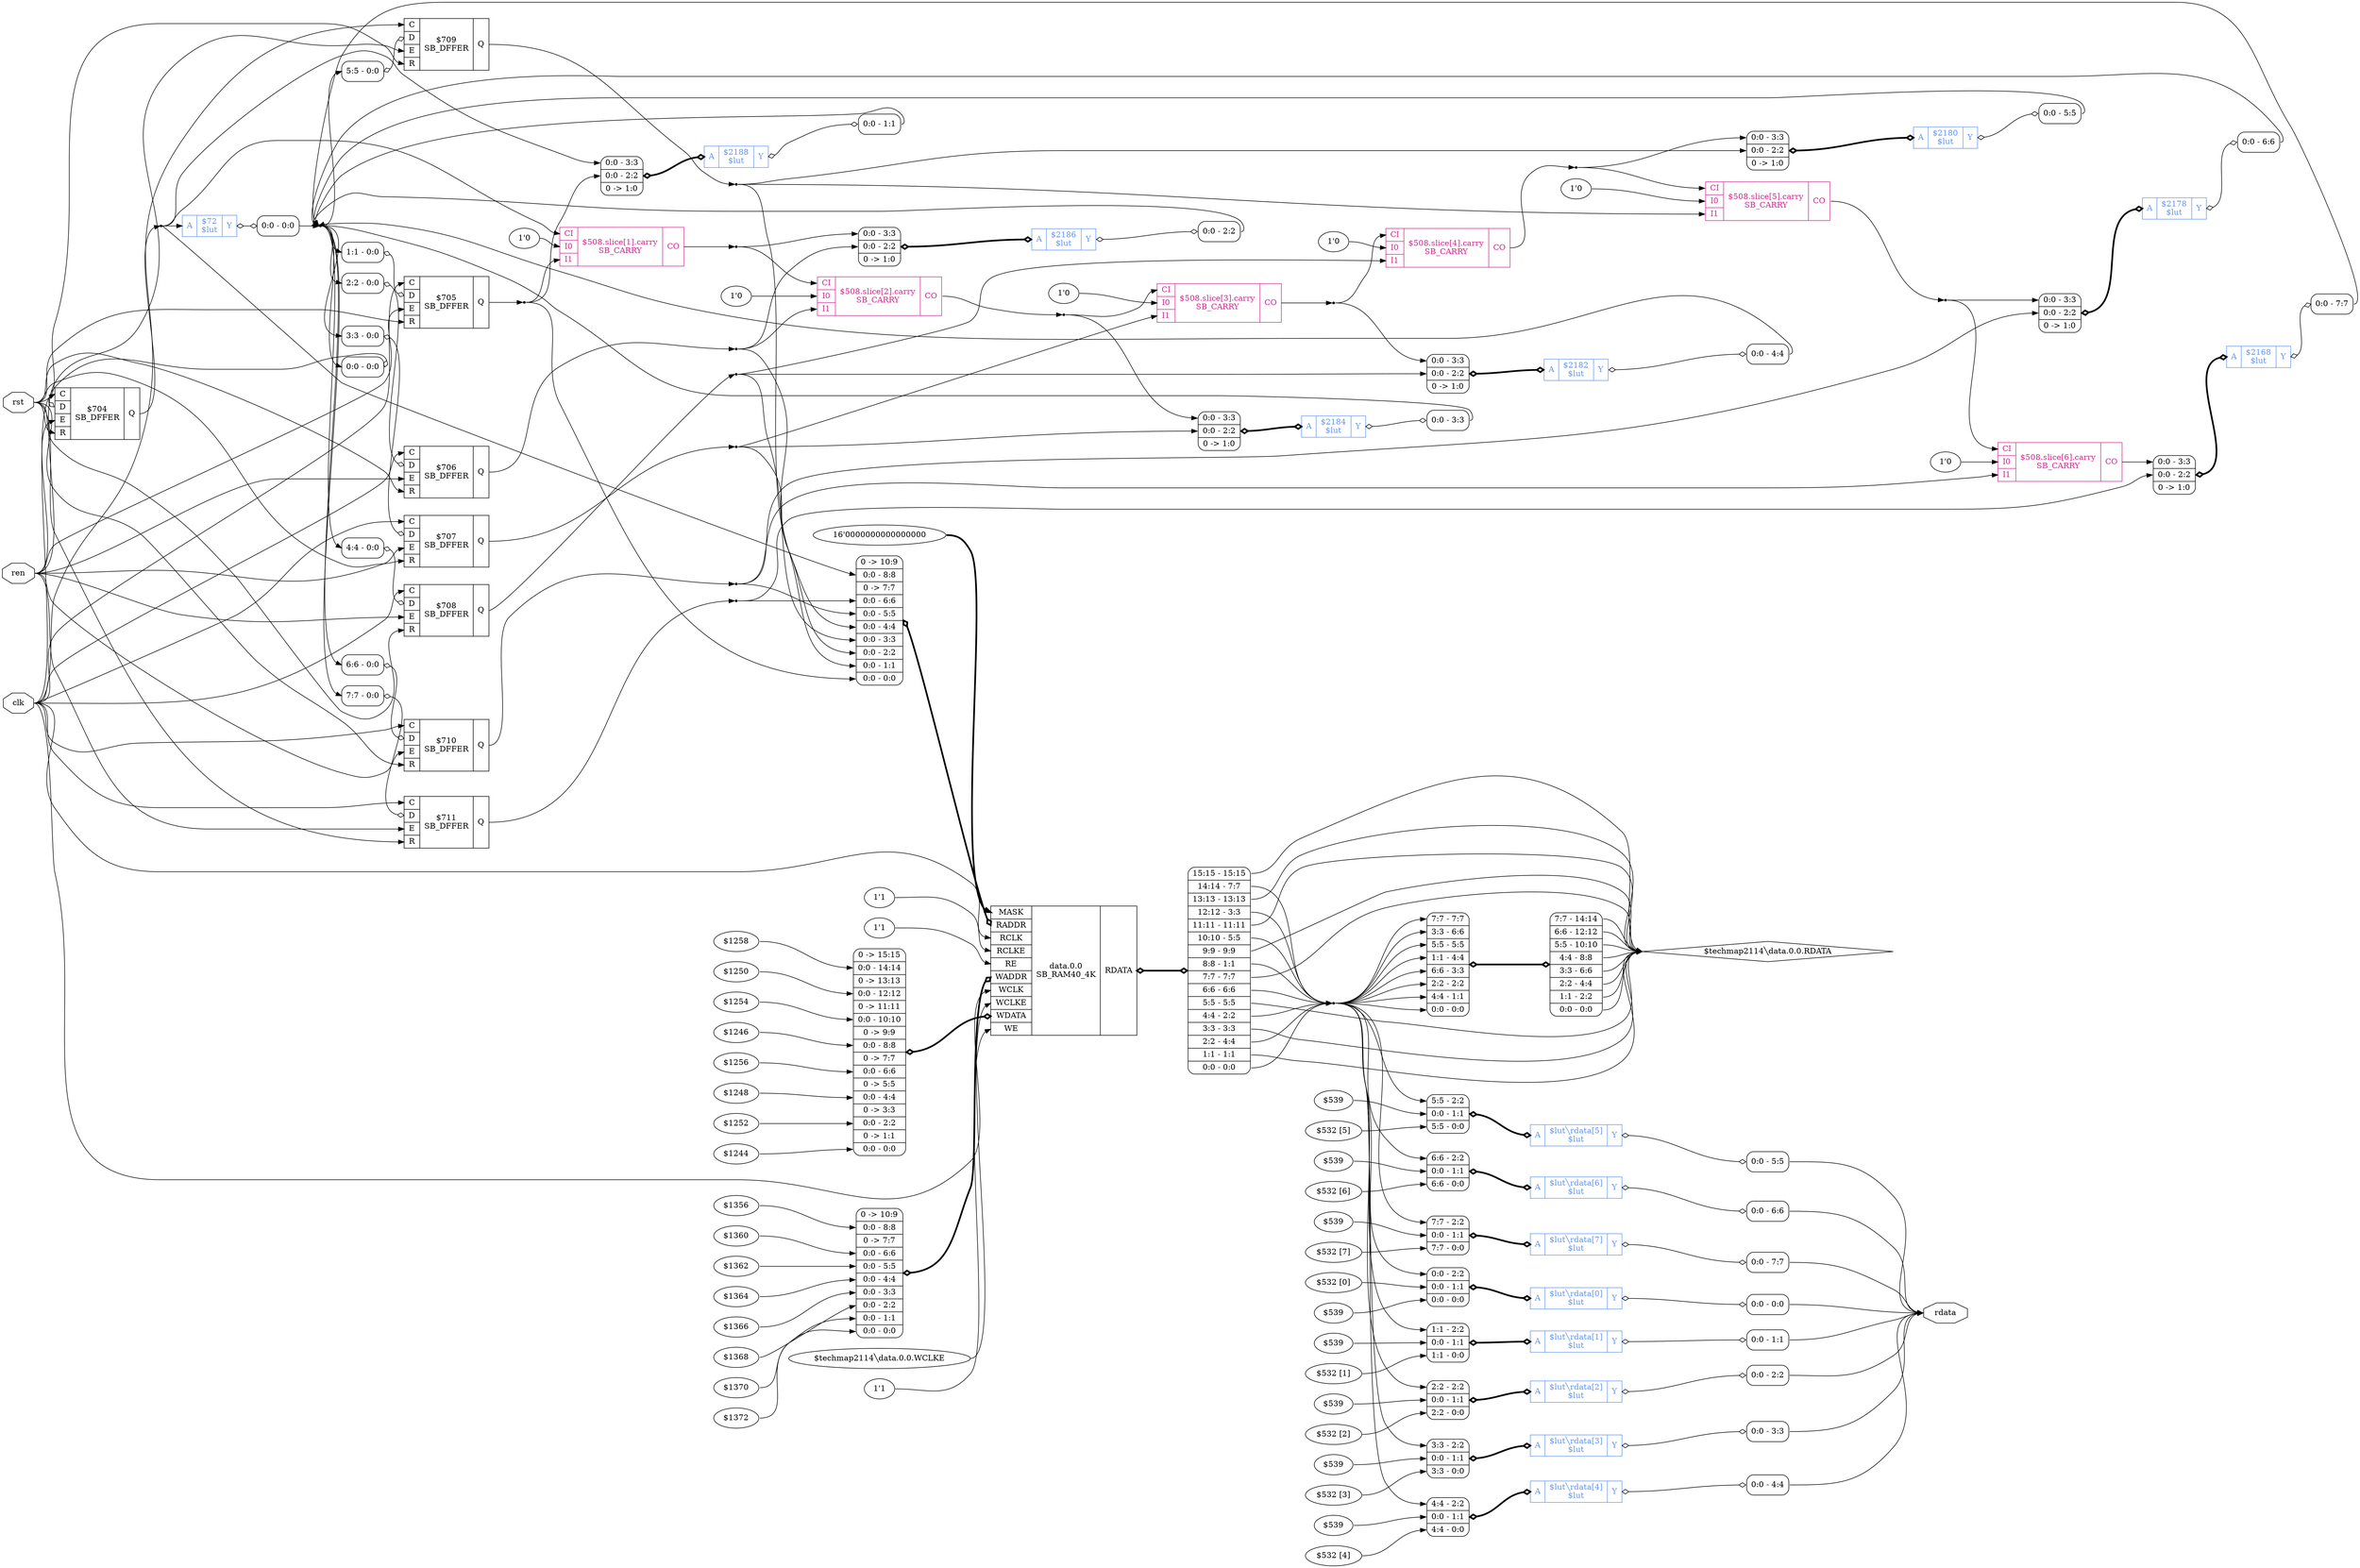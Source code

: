 digraph "fifo" {
rankdir="LR";
remincross=true;
n18 [ shape=octagon, label="clk", color="black", fontcolor="black"];
n19 [ shape=octagon, label="rdata", color="black", fontcolor="black"];
n20 [ shape=octagon, label="ren", color="black", fontcolor="black"];
n21 [ shape=octagon, label="rst", color="black", fontcolor="black"];
c24 [ shape=record, label="{{<p22> A}|$72\n$lut|{<p23> Y}}", color="cornflowerblue", fontcolor="cornflowerblue" ];
x0 [ shape=record, style=rounded, label="<s0> 0:0 - 0:0 ", color="black", fontcolor="black" ];
c24:p23:e -> x0:w [arrowhead=odiamond, arrowtail=odiamond, dir=both, color="black", fontcolor="black", label=""];
v2 [ label="$532 [0]" ];
v3 [ label="$539" ];
c25 [ shape=record, label="{{<p22> A}|$lut&#9586;rdata[0]\n$lut|{<p23> Y}}", color="cornflowerblue", fontcolor="cornflowerblue" ];
x1 [ shape=record, style=rounded, label="<s2> 0:0 - 2:2 |<s1> 0:0 - 1:1 |<s0> 0:0 - 0:0 ", color="black", fontcolor="black" ];
x1:e -> c25:p22:w [arrowhead=odiamond, arrowtail=odiamond, dir=both, color="black", fontcolor="black", style="setlinewidth(3)", label=""];
x4 [ shape=record, style=rounded, label="<s0> 0:0 - 0:0 ", color="black", fontcolor="black" ];
c25:p23:e -> x4:w [arrowhead=odiamond, arrowtail=odiamond, dir=both, color="black", fontcolor="black", label=""];
v6 [ label="$539" ];
v7 [ label="$532 [1]" ];
c26 [ shape=record, label="{{<p22> A}|$lut&#9586;rdata[1]\n$lut|{<p23> Y}}", color="cornflowerblue", fontcolor="cornflowerblue" ];
x5 [ shape=record, style=rounded, label="<s2> 1:1 - 2:2 |<s1> 0:0 - 1:1 |<s0> 1:1 - 0:0 ", color="black", fontcolor="black" ];
x5:e -> c26:p22:w [arrowhead=odiamond, arrowtail=odiamond, dir=both, color="black", fontcolor="black", style="setlinewidth(3)", label=""];
x8 [ shape=record, style=rounded, label="<s0> 0:0 - 1:1 ", color="black", fontcolor="black" ];
c26:p23:e -> x8:w [arrowhead=odiamond, arrowtail=odiamond, dir=both, color="black", fontcolor="black", label=""];
v10 [ label="$539" ];
v11 [ label="$532 [2]" ];
c27 [ shape=record, label="{{<p22> A}|$lut&#9586;rdata[2]\n$lut|{<p23> Y}}", color="cornflowerblue", fontcolor="cornflowerblue" ];
x9 [ shape=record, style=rounded, label="<s2> 2:2 - 2:2 |<s1> 0:0 - 1:1 |<s0> 2:2 - 0:0 ", color="black", fontcolor="black" ];
x9:e -> c27:p22:w [arrowhead=odiamond, arrowtail=odiamond, dir=both, color="black", fontcolor="black", style="setlinewidth(3)", label=""];
x12 [ shape=record, style=rounded, label="<s0> 0:0 - 2:2 ", color="black", fontcolor="black" ];
c27:p23:e -> x12:w [arrowhead=odiamond, arrowtail=odiamond, dir=both, color="black", fontcolor="black", label=""];
v14 [ label="$539" ];
v15 [ label="$532 [3]" ];
c28 [ shape=record, label="{{<p22> A}|$lut&#9586;rdata[3]\n$lut|{<p23> Y}}", color="cornflowerblue", fontcolor="cornflowerblue" ];
x13 [ shape=record, style=rounded, label="<s2> 3:3 - 2:2 |<s1> 0:0 - 1:1 |<s0> 3:3 - 0:0 ", color="black", fontcolor="black" ];
x13:e -> c28:p22:w [arrowhead=odiamond, arrowtail=odiamond, dir=both, color="black", fontcolor="black", style="setlinewidth(3)", label=""];
x16 [ shape=record, style=rounded, label="<s0> 0:0 - 3:3 ", color="black", fontcolor="black" ];
c28:p23:e -> x16:w [arrowhead=odiamond, arrowtail=odiamond, dir=both, color="black", fontcolor="black", label=""];
v18 [ label="$539" ];
v19 [ label="$532 [4]" ];
c29 [ shape=record, label="{{<p22> A}|$lut&#9586;rdata[4]\n$lut|{<p23> Y}}", color="cornflowerblue", fontcolor="cornflowerblue" ];
x17 [ shape=record, style=rounded, label="<s2> 4:4 - 2:2 |<s1> 0:0 - 1:1 |<s0> 4:4 - 0:0 ", color="black", fontcolor="black" ];
x17:e -> c29:p22:w [arrowhead=odiamond, arrowtail=odiamond, dir=both, color="black", fontcolor="black", style="setlinewidth(3)", label=""];
x20 [ shape=record, style=rounded, label="<s0> 0:0 - 4:4 ", color="black", fontcolor="black" ];
c29:p23:e -> x20:w [arrowhead=odiamond, arrowtail=odiamond, dir=both, color="black", fontcolor="black", label=""];
v22 [ label="$539" ];
v23 [ label="$532 [5]" ];
c30 [ shape=record, label="{{<p22> A}|$lut&#9586;rdata[5]\n$lut|{<p23> Y}}", color="cornflowerblue", fontcolor="cornflowerblue" ];
x21 [ shape=record, style=rounded, label="<s2> 5:5 - 2:2 |<s1> 0:0 - 1:1 |<s0> 5:5 - 0:0 ", color="black", fontcolor="black" ];
x21:e -> c30:p22:w [arrowhead=odiamond, arrowtail=odiamond, dir=both, color="black", fontcolor="black", style="setlinewidth(3)", label=""];
x24 [ shape=record, style=rounded, label="<s0> 0:0 - 5:5 ", color="black", fontcolor="black" ];
c30:p23:e -> x24:w [arrowhead=odiamond, arrowtail=odiamond, dir=both, color="black", fontcolor="black", label=""];
v26 [ label="$539" ];
v27 [ label="$532 [6]" ];
c31 [ shape=record, label="{{<p22> A}|$lut&#9586;rdata[6]\n$lut|{<p23> Y}}", color="cornflowerblue", fontcolor="cornflowerblue" ];
x25 [ shape=record, style=rounded, label="<s2> 6:6 - 2:2 |<s1> 0:0 - 1:1 |<s0> 6:6 - 0:0 ", color="black", fontcolor="black" ];
x25:e -> c31:p22:w [arrowhead=odiamond, arrowtail=odiamond, dir=both, color="black", fontcolor="black", style="setlinewidth(3)", label=""];
x28 [ shape=record, style=rounded, label="<s0> 0:0 - 6:6 ", color="black", fontcolor="black" ];
c31:p23:e -> x28:w [arrowhead=odiamond, arrowtail=odiamond, dir=both, color="black", fontcolor="black", label=""];
v30 [ label="$539" ];
v31 [ label="$532 [7]" ];
c32 [ shape=record, label="{{<p22> A}|$lut&#9586;rdata[7]\n$lut|{<p23> Y}}", color="cornflowerblue", fontcolor="cornflowerblue" ];
x29 [ shape=record, style=rounded, label="<s2> 7:7 - 2:2 |<s1> 0:0 - 1:1 |<s0> 7:7 - 0:0 ", color="black", fontcolor="black" ];
x29:e -> c32:p22:w [arrowhead=odiamond, arrowtail=odiamond, dir=both, color="black", fontcolor="black", style="setlinewidth(3)", label=""];
x32 [ shape=record, style=rounded, label="<s0> 0:0 - 7:7 ", color="black", fontcolor="black" ];
c32:p23:e -> x32:w [arrowhead=odiamond, arrowtail=odiamond, dir=both, color="black", fontcolor="black", label=""];
v33 [ label="1'0" ];
c37 [ shape=record, label="{{<p33> CI|<p34> I0|<p35> I1}|$508.slice[1].carry\nSB_CARRY|{<p36> CO}}", color="maroon3", fontcolor="maroon3" ];
v34 [ label="1'0" ];
c38 [ shape=record, label="{{<p33> CI|<p34> I0|<p35> I1}|$508.slice[2].carry\nSB_CARRY|{<p36> CO}}", color="maroon3", fontcolor="maroon3" ];
v35 [ label="1'0" ];
c39 [ shape=record, label="{{<p33> CI|<p34> I0|<p35> I1}|$508.slice[3].carry\nSB_CARRY|{<p36> CO}}", color="maroon3", fontcolor="maroon3" ];
v36 [ label="1'0" ];
c40 [ shape=record, label="{{<p33> CI|<p34> I0|<p35> I1}|$508.slice[4].carry\nSB_CARRY|{<p36> CO}}", color="maroon3", fontcolor="maroon3" ];
v37 [ label="1'0" ];
c41 [ shape=record, label="{{<p33> CI|<p34> I0|<p35> I1}|$508.slice[5].carry\nSB_CARRY|{<p36> CO}}", color="maroon3", fontcolor="maroon3" ];
v38 [ label="1'0" ];
c42 [ shape=record, label="{{<p33> CI|<p34> I0|<p35> I1}|$508.slice[6].carry\nSB_CARRY|{<p36> CO}}", color="maroon3", fontcolor="maroon3" ];
c48 [ shape=record, label="{{<p43> C|<p44> D|<p45> E|<p46> R}|$704\nSB_DFFER|{<p47> Q}}",  ];
x39 [ shape=record, style=rounded, label="<s0> 0:0 - 0:0 ", color="black", fontcolor="black" ];
x39:e -> c48:p44:w [arrowhead=odiamond, arrowtail=odiamond, dir=both, color="black", fontcolor="black", label=""];
c49 [ shape=record, label="{{<p43> C|<p44> D|<p45> E|<p46> R}|$705\nSB_DFFER|{<p47> Q}}",  ];
x40 [ shape=record, style=rounded, label="<s0> 1:1 - 0:0 ", color="black", fontcolor="black" ];
x40:e -> c49:p44:w [arrowhead=odiamond, arrowtail=odiamond, dir=both, color="black", fontcolor="black", label=""];
c50 [ shape=record, label="{{<p43> C|<p44> D|<p45> E|<p46> R}|$706\nSB_DFFER|{<p47> Q}}",  ];
x41 [ shape=record, style=rounded, label="<s0> 2:2 - 0:0 ", color="black", fontcolor="black" ];
x41:e -> c50:p44:w [arrowhead=odiamond, arrowtail=odiamond, dir=both, color="black", fontcolor="black", label=""];
c51 [ shape=record, label="{{<p43> C|<p44> D|<p45> E|<p46> R}|$707\nSB_DFFER|{<p47> Q}}",  ];
x42 [ shape=record, style=rounded, label="<s0> 3:3 - 0:0 ", color="black", fontcolor="black" ];
x42:e -> c51:p44:w [arrowhead=odiamond, arrowtail=odiamond, dir=both, color="black", fontcolor="black", label=""];
c52 [ shape=record, label="{{<p43> C|<p44> D|<p45> E|<p46> R}|$708\nSB_DFFER|{<p47> Q}}",  ];
x43 [ shape=record, style=rounded, label="<s0> 4:4 - 0:0 ", color="black", fontcolor="black" ];
x43:e -> c52:p44:w [arrowhead=odiamond, arrowtail=odiamond, dir=both, color="black", fontcolor="black", label=""];
c53 [ shape=record, label="{{<p43> C|<p44> D|<p45> E|<p46> R}|$709\nSB_DFFER|{<p47> Q}}",  ];
x44 [ shape=record, style=rounded, label="<s0> 5:5 - 0:0 ", color="black", fontcolor="black" ];
x44:e -> c53:p44:w [arrowhead=odiamond, arrowtail=odiamond, dir=both, color="black", fontcolor="black", label=""];
c54 [ shape=record, label="{{<p43> C|<p44> D|<p45> E|<p46> R}|$710\nSB_DFFER|{<p47> Q}}",  ];
x45 [ shape=record, style=rounded, label="<s0> 6:6 - 0:0 ", color="black", fontcolor="black" ];
x45:e -> c54:p44:w [arrowhead=odiamond, arrowtail=odiamond, dir=both, color="black", fontcolor="black", label=""];
c55 [ shape=record, label="{{<p43> C|<p44> D|<p45> E|<p46> R}|$711\nSB_DFFER|{<p47> Q}}",  ];
x46 [ shape=record, style=rounded, label="<s0> 7:7 - 0:0 ", color="black", fontcolor="black" ];
x46:e -> c55:p44:w [arrowhead=odiamond, arrowtail=odiamond, dir=both, color="black", fontcolor="black", label=""];
c56 [ shape=record, label="{{<p22> A}|$2168\n$lut|{<p23> Y}}", color="cornflowerblue", fontcolor="cornflowerblue" ];
x47 [ shape=record, style=rounded, label="<s2> 0:0 - 3:3 |<s1> 0:0 - 2:2 |0 -&gt; 1:0 ", color="black", fontcolor="black" ];
x47:e -> c56:p22:w [arrowhead=odiamond, arrowtail=odiamond, dir=both, color="black", fontcolor="black", style="setlinewidth(3)", label=""];
x48 [ shape=record, style=rounded, label="<s0> 0:0 - 7:7 ", color="black", fontcolor="black" ];
c56:p23:e -> x48:w [arrowhead=odiamond, arrowtail=odiamond, dir=both, color="black", fontcolor="black", label=""];
c57 [ shape=record, label="{{<p22> A}|$2178\n$lut|{<p23> Y}}", color="cornflowerblue", fontcolor="cornflowerblue" ];
x49 [ shape=record, style=rounded, label="<s2> 0:0 - 3:3 |<s1> 0:0 - 2:2 |0 -&gt; 1:0 ", color="black", fontcolor="black" ];
x49:e -> c57:p22:w [arrowhead=odiamond, arrowtail=odiamond, dir=both, color="black", fontcolor="black", style="setlinewidth(3)", label=""];
x50 [ shape=record, style=rounded, label="<s0> 0:0 - 6:6 ", color="black", fontcolor="black" ];
c57:p23:e -> x50:w [arrowhead=odiamond, arrowtail=odiamond, dir=both, color="black", fontcolor="black", label=""];
c58 [ shape=record, label="{{<p22> A}|$2180\n$lut|{<p23> Y}}", color="cornflowerblue", fontcolor="cornflowerblue" ];
x51 [ shape=record, style=rounded, label="<s2> 0:0 - 3:3 |<s1> 0:0 - 2:2 |0 -&gt; 1:0 ", color="black", fontcolor="black" ];
x51:e -> c58:p22:w [arrowhead=odiamond, arrowtail=odiamond, dir=both, color="black", fontcolor="black", style="setlinewidth(3)", label=""];
x52 [ shape=record, style=rounded, label="<s0> 0:0 - 5:5 ", color="black", fontcolor="black" ];
c58:p23:e -> x52:w [arrowhead=odiamond, arrowtail=odiamond, dir=both, color="black", fontcolor="black", label=""];
c59 [ shape=record, label="{{<p22> A}|$2182\n$lut|{<p23> Y}}", color="cornflowerblue", fontcolor="cornflowerblue" ];
x53 [ shape=record, style=rounded, label="<s2> 0:0 - 3:3 |<s1> 0:0 - 2:2 |0 -&gt; 1:0 ", color="black", fontcolor="black" ];
x53:e -> c59:p22:w [arrowhead=odiamond, arrowtail=odiamond, dir=both, color="black", fontcolor="black", style="setlinewidth(3)", label=""];
x54 [ shape=record, style=rounded, label="<s0> 0:0 - 4:4 ", color="black", fontcolor="black" ];
c59:p23:e -> x54:w [arrowhead=odiamond, arrowtail=odiamond, dir=both, color="black", fontcolor="black", label=""];
c60 [ shape=record, label="{{<p22> A}|$2184\n$lut|{<p23> Y}}", color="cornflowerblue", fontcolor="cornflowerblue" ];
x55 [ shape=record, style=rounded, label="<s2> 0:0 - 3:3 |<s1> 0:0 - 2:2 |0 -&gt; 1:0 ", color="black", fontcolor="black" ];
x55:e -> c60:p22:w [arrowhead=odiamond, arrowtail=odiamond, dir=both, color="black", fontcolor="black", style="setlinewidth(3)", label=""];
x56 [ shape=record, style=rounded, label="<s0> 0:0 - 3:3 ", color="black", fontcolor="black" ];
c60:p23:e -> x56:w [arrowhead=odiamond, arrowtail=odiamond, dir=both, color="black", fontcolor="black", label=""];
c61 [ shape=record, label="{{<p22> A}|$2186\n$lut|{<p23> Y}}", color="cornflowerblue", fontcolor="cornflowerblue" ];
x57 [ shape=record, style=rounded, label="<s2> 0:0 - 3:3 |<s1> 0:0 - 2:2 |0 -&gt; 1:0 ", color="black", fontcolor="black" ];
x57:e -> c61:p22:w [arrowhead=odiamond, arrowtail=odiamond, dir=both, color="black", fontcolor="black", style="setlinewidth(3)", label=""];
x58 [ shape=record, style=rounded, label="<s0> 0:0 - 2:2 ", color="black", fontcolor="black" ];
c61:p23:e -> x58:w [arrowhead=odiamond, arrowtail=odiamond, dir=both, color="black", fontcolor="black", label=""];
c62 [ shape=record, label="{{<p22> A}|$2188\n$lut|{<p23> Y}}", color="cornflowerblue", fontcolor="cornflowerblue" ];
x59 [ shape=record, style=rounded, label="<s2> 0:0 - 3:3 |<s1> 0:0 - 2:2 |0 -&gt; 1:0 ", color="black", fontcolor="black" ];
x59:e -> c62:p22:w [arrowhead=odiamond, arrowtail=odiamond, dir=both, color="black", fontcolor="black", style="setlinewidth(3)", label=""];
x60 [ shape=record, style=rounded, label="<s0> 0:0 - 1:1 ", color="black", fontcolor="black" ];
c62:p23:e -> x60:w [arrowhead=odiamond, arrowtail=odiamond, dir=both, color="black", fontcolor="black", label=""];
v61 [ label="16'0000000000000000" ];
v63 [ label="1'1" ];
v65 [ label="1'1" ];
v67 [ label="$1356" ];
v68 [ label="$1360" ];
v69 [ label="$1362" ];
v70 [ label="$1364" ];
v71 [ label="$1366" ];
v72 [ label="$1368" ];
v73 [ label="$1370" ];
v74 [ label="$1372" ];
v75 [ label="$techmap2114&#9586;data.0.0.WCLKE" ];
v77 [ label="$1258" ];
v78 [ label="$1250" ];
v79 [ label="$1254" ];
v80 [ label="$1246" ];
v81 [ label="$1256" ];
v82 [ label="$1248" ];
v83 [ label="$1252" ];
v84 [ label="$1244" ];
v85 [ label="1'1" ];
c74 [ shape=record, label="{{<p63> MASK|<p64> RADDR|<p65> RCLK|<p66> RCLKE|<p67> RE|<p68> WADDR|<p69> WCLK|<p70> WCLKE|<p71> WDATA|<p72> WE}|data.0.0\nSB_RAM40_4K|{<p73> RDATA}}",  ];
x62 [ shape=record, style=rounded, label="0 -&gt; 10:9 |<s8> 0:0 - 8:8 |0 -&gt; 7:7 |<s6> 0:0 - 6:6 |<s5> 0:0 - 5:5 |<s4> 0:0 - 4:4 |<s3> 0:0 - 3:3 |<s2> 0:0 - 2:2 |<s1> 0:0 - 1:1 |<s0> 0:0 - 0:0 ", color="black", fontcolor="black" ];
x62:e -> c74:p64:w [arrowhead=odiamond, arrowtail=odiamond, dir=both, color="black", fontcolor="black", style="setlinewidth(3)", label=""];
x64 [ shape=record, style=rounded, label="<s15> 15:15 - 15:15 |<s14> 14:14 - 7:7 |<s13> 13:13 - 13:13 |<s12> 12:12 - 3:3 |<s11> 11:11 - 11:11 |<s10> 10:10 - 5:5 |<s9> 9:9 - 9:9 |<s8> 8:8 - 1:1 |<s7> 7:7 - 7:7 |<s6> 6:6 - 6:6 |<s5> 5:5 - 5:5 |<s4> 4:4 - 2:2 |<s3> 3:3 - 3:3 |<s2> 2:2 - 4:4 |<s1> 1:1 - 1:1 |<s0> 0:0 - 0:0 ", color="black", fontcolor="black" ];
c74:p73:e -> x64:w [arrowhead=odiamond, arrowtail=odiamond, dir=both, color="black", fontcolor="black", style="setlinewidth(3)", label=""];
x66 [ shape=record, style=rounded, label="0 -&gt; 10:9 |<s8> 0:0 - 8:8 |0 -&gt; 7:7 |<s6> 0:0 - 6:6 |<s5> 0:0 - 5:5 |<s4> 0:0 - 4:4 |<s3> 0:0 - 3:3 |<s2> 0:0 - 2:2 |<s1> 0:0 - 1:1 |<s0> 0:0 - 0:0 ", color="black", fontcolor="black" ];
x66:e -> c74:p68:w [arrowhead=odiamond, arrowtail=odiamond, dir=both, color="black", fontcolor="black", style="setlinewidth(3)", label=""];
x76 [ shape=record, style=rounded, label="0 -&gt; 15:15 |<s14> 0:0 - 14:14 |0 -&gt; 13:13 |<s12> 0:0 - 12:12 |0 -&gt; 11:11 |<s10> 0:0 - 10:10 |0 -&gt; 9:9 |<s8> 0:0 - 8:8 |0 -&gt; 7:7 |<s6> 0:0 - 6:6 |0 -&gt; 5:5 |<s4> 0:0 - 4:4 |0 -&gt; 3:3 |<s2> 0:0 - 2:2 |0 -&gt; 1:1 |<s0> 0:0 - 0:0 ", color="black", fontcolor="black" ];
x76:e -> c74:p71:w [arrowhead=odiamond, arrowtail=odiamond, dir=both, color="black", fontcolor="black", style="setlinewidth(3)", label=""];
x86 [ shape=record, style=rounded, label="<s7> 7:7 - 7:7 |<s6> 3:3 - 6:6 |<s5> 5:5 - 5:5 |<s4> 1:1 - 4:4 |<s3> 6:6 - 3:3 |<s2> 2:2 - 2:2 |<s1> 4:4 - 1:1 |<s0> 0:0 - 0:0 ", color="black", fontcolor="black" ];
x87 [ shape=record, style=rounded, label="<s7> 7:7 - 14:14 |<s6> 6:6 - 12:12 |<s5> 5:5 - 10:10 |<s4> 4:4 - 8:8 |<s3> 3:3 - 6:6 |<s2> 2:2 - 4:4 |<s1> 1:1 - 2:2 |<s0> 0:0 - 0:0 ", color="black", fontcolor="black" ];
x86:e -> x87:w [arrowhead=odiamond, arrowtail=odiamond, dir=both, color="black", fontcolor="black", style="setlinewidth(3)", label=""];
n1 [ shape=point ];
c49:p47:e -> n1:w [color="black", fontcolor="black", label=""];
n1:e -> c37:p35:w [color="black", fontcolor="black", label=""];
n1:e -> x59:s1:w [color="black", fontcolor="black", label=""];
n1:e -> x62:s0:w [color="black", fontcolor="black", label=""];
n10 [ shape=diamond, label="$techmap2114&#9586;data.0.0.RDATA" ];
x64:s1:e -> n10:w [color="black", fontcolor="black", label=""];
x64:s11:e -> n10:w [color="black", fontcolor="black", label=""];
x64:s13:e -> n10:w [color="black", fontcolor="black", label=""];
x64:s15:e -> n10:w [color="black", fontcolor="black", label=""];
x64:s3:e -> n10:w [color="black", fontcolor="black", label=""];
x64:s5:e -> n10:w [color="black", fontcolor="black", label=""];
x64:s7:e -> n10:w [color="black", fontcolor="black", label=""];
x64:s9:e -> n10:w [color="black", fontcolor="black", label=""];
x87:s0:e -> n10:w [color="black", fontcolor="black", label=""];
x87:s1:e -> n10:w [color="black", fontcolor="black", label=""];
x87:s2:e -> n10:w [color="black", fontcolor="black", label=""];
x87:s3:e -> n10:w [color="black", fontcolor="black", label=""];
x87:s4:e -> n10:w [color="black", fontcolor="black", label=""];
x87:s5:e -> n10:w [color="black", fontcolor="black", label=""];
x87:s6:e -> n10:w [color="black", fontcolor="black", label=""];
x87:s7:e -> n10:w [color="black", fontcolor="black", label=""];
n11 [ shape=point ];
c48:p47:e -> n11:w [color="black", fontcolor="black", label=""];
n11:e -> c24:p22:w [color="black", fontcolor="black", label=""];
n11:e -> c37:p33:w [color="black", fontcolor="black", label=""];
n11:e -> x59:s2:w [color="black", fontcolor="black", label=""];
n11:e -> x62:s8:w [color="black", fontcolor="black", label=""];
n12 [ shape=point ];
c37:p36:e -> n12:w [color="black", fontcolor="black", label=""];
n12:e -> c38:p33:w [color="black", fontcolor="black", label=""];
n12:e -> x57:s2:w [color="black", fontcolor="black", label=""];
n13 [ shape=point ];
c38:p36:e -> n13:w [color="black", fontcolor="black", label=""];
n13:e -> c39:p33:w [color="black", fontcolor="black", label=""];
n13:e -> x55:s2:w [color="black", fontcolor="black", label=""];
n14 [ shape=point ];
c39:p36:e -> n14:w [color="black", fontcolor="black", label=""];
n14:e -> c40:p33:w [color="black", fontcolor="black", label=""];
n14:e -> x53:s2:w [color="black", fontcolor="black", label=""];
n15 [ shape=point ];
c40:p36:e -> n15:w [color="black", fontcolor="black", label=""];
n15:e -> c41:p33:w [color="black", fontcolor="black", label=""];
n15:e -> x51:s2:w [color="black", fontcolor="black", label=""];
n16 [ shape=point ];
c41:p36:e -> n16:w [color="black", fontcolor="black", label=""];
n16:e -> c42:p33:w [color="black", fontcolor="black", label=""];
n16:e -> x49:s2:w [color="black", fontcolor="black", label=""];
c42:p36:e -> x47:s2:w [color="black", fontcolor="black", label=""];
n18:e -> c48:p43:w [color="black", fontcolor="black", label=""];
n18:e -> c49:p43:w [color="black", fontcolor="black", label=""];
n18:e -> c50:p43:w [color="black", fontcolor="black", label=""];
n18:e -> c51:p43:w [color="black", fontcolor="black", label=""];
n18:e -> c52:p43:w [color="black", fontcolor="black", label=""];
n18:e -> c53:p43:w [color="black", fontcolor="black", label=""];
n18:e -> c54:p43:w [color="black", fontcolor="black", label=""];
n18:e -> c55:p43:w [color="black", fontcolor="black", label=""];
n18:e -> c74:p65:w [color="black", fontcolor="black", label=""];
n18:e -> c74:p69:w [color="black", fontcolor="black", label=""];
x12:s0:e -> n19:w [color="black", fontcolor="black", label=""];
x16:s0:e -> n19:w [color="black", fontcolor="black", label=""];
x20:s0:e -> n19:w [color="black", fontcolor="black", label=""];
x24:s0:e -> n19:w [color="black", fontcolor="black", label=""];
x28:s0:e -> n19:w [color="black", fontcolor="black", label=""];
x32:s0:e -> n19:w [color="black", fontcolor="black", label=""];
x4:s0:e -> n19:w [color="black", fontcolor="black", label=""];
x8:s0:e -> n19:w [color="black", fontcolor="black", label=""];
n2 [ shape=point ];
c50:p47:e -> n2:w [color="black", fontcolor="black", label=""];
n2:e -> c38:p35:w [color="black", fontcolor="black", label=""];
n2:e -> x57:s1:w [color="black", fontcolor="black", label=""];
n2:e -> x62:s1:w [color="black", fontcolor="black", label=""];
n20:e -> c48:p45:w [color="black", fontcolor="black", label=""];
n20:e -> c49:p45:w [color="black", fontcolor="black", label=""];
n20:e -> c50:p45:w [color="black", fontcolor="black", label=""];
n20:e -> c51:p45:w [color="black", fontcolor="black", label=""];
n20:e -> c52:p45:w [color="black", fontcolor="black", label=""];
n20:e -> c53:p45:w [color="black", fontcolor="black", label=""];
n20:e -> c54:p45:w [color="black", fontcolor="black", label=""];
n20:e -> c55:p45:w [color="black", fontcolor="black", label=""];
n21:e -> c48:p46:w [color="black", fontcolor="black", label=""];
n21:e -> c49:p46:w [color="black", fontcolor="black", label=""];
n21:e -> c50:p46:w [color="black", fontcolor="black", label=""];
n21:e -> c51:p46:w [color="black", fontcolor="black", label=""];
n21:e -> c52:p46:w [color="black", fontcolor="black", label=""];
n21:e -> c53:p46:w [color="black", fontcolor="black", label=""];
n21:e -> c54:p46:w [color="black", fontcolor="black", label=""];
n21:e -> c55:p46:w [color="black", fontcolor="black", label=""];
n3 [ shape=point ];
c51:p47:e -> n3:w [color="black", fontcolor="black", label=""];
n3:e -> c39:p35:w [color="black", fontcolor="black", label=""];
n3:e -> x55:s1:w [color="black", fontcolor="black", label=""];
n3:e -> x62:s2:w [color="black", fontcolor="black", label=""];
n4 [ shape=point ];
c52:p47:e -> n4:w [color="black", fontcolor="black", label=""];
n4:e -> c40:p35:w [color="black", fontcolor="black", label=""];
n4:e -> x53:s1:w [color="black", fontcolor="black", label=""];
n4:e -> x62:s3:w [color="black", fontcolor="black", label=""];
n5 [ shape=point ];
c53:p47:e -> n5:w [color="black", fontcolor="black", label=""];
n5:e -> c41:p35:w [color="black", fontcolor="black", label=""];
n5:e -> x51:s1:w [color="black", fontcolor="black", label=""];
n5:e -> x62:s4:w [color="black", fontcolor="black", label=""];
n6 [ shape=point ];
c54:p47:e -> n6:w [color="black", fontcolor="black", label=""];
n6:e -> c42:p35:w [color="black", fontcolor="black", label=""];
n6:e -> x49:s1:w [color="black", fontcolor="black", label=""];
n6:e -> x62:s5:w [color="black", fontcolor="black", label=""];
n7 [ shape=point ];
c55:p47:e -> n7:w [color="black", fontcolor="black", label=""];
n7:e -> x47:s1:w [color="black", fontcolor="black", label=""];
n7:e -> x62:s6:w [color="black", fontcolor="black", label=""];
n8 [ shape=point ];
x64:s0:e -> n8:w [color="black", fontcolor="black", label=""];
x64:s10:e -> n8:w [color="black", fontcolor="black", label=""];
x64:s12:e -> n8:w [color="black", fontcolor="black", label=""];
x64:s14:e -> n8:w [color="black", fontcolor="black", label=""];
x64:s2:e -> n8:w [color="black", fontcolor="black", label=""];
x64:s4:e -> n8:w [color="black", fontcolor="black", label=""];
x64:s6:e -> n8:w [color="black", fontcolor="black", label=""];
x64:s8:e -> n8:w [color="black", fontcolor="black", label=""];
n8:e -> x13:s2:w [color="black", fontcolor="black", label=""];
n8:e -> x17:s2:w [color="black", fontcolor="black", label=""];
n8:e -> x1:s2:w [color="black", fontcolor="black", label=""];
n8:e -> x21:s2:w [color="black", fontcolor="black", label=""];
n8:e -> x25:s2:w [color="black", fontcolor="black", label=""];
n8:e -> x29:s2:w [color="black", fontcolor="black", label=""];
n8:e -> x5:s2:w [color="black", fontcolor="black", label=""];
n8:e -> x86:s0:w [color="black", fontcolor="black", label=""];
n8:e -> x86:s1:w [color="black", fontcolor="black", label=""];
n8:e -> x86:s2:w [color="black", fontcolor="black", label=""];
n8:e -> x86:s3:w [color="black", fontcolor="black", label=""];
n8:e -> x86:s4:w [color="black", fontcolor="black", label=""];
n8:e -> x86:s5:w [color="black", fontcolor="black", label=""];
n8:e -> x86:s6:w [color="black", fontcolor="black", label=""];
n8:e -> x86:s7:w [color="black", fontcolor="black", label=""];
n8:e -> x9:s2:w [color="black", fontcolor="black", label=""];
n9 [ shape=point ];
x0:s0:e -> n9:w [color="black", fontcolor="black", label=""];
x48:s0:e -> n9:w [color="black", fontcolor="black", label=""];
x50:s0:e -> n9:w [color="black", fontcolor="black", label=""];
x52:s0:e -> n9:w [color="black", fontcolor="black", label=""];
x54:s0:e -> n9:w [color="black", fontcolor="black", label=""];
x56:s0:e -> n9:w [color="black", fontcolor="black", label=""];
x58:s0:e -> n9:w [color="black", fontcolor="black", label=""];
x60:s0:e -> n9:w [color="black", fontcolor="black", label=""];
n9:e -> x39:s0:w [color="black", fontcolor="black", label=""];
n9:e -> x40:s0:w [color="black", fontcolor="black", label=""];
n9:e -> x41:s0:w [color="black", fontcolor="black", label=""];
n9:e -> x42:s0:w [color="black", fontcolor="black", label=""];
n9:e -> x43:s0:w [color="black", fontcolor="black", label=""];
n9:e -> x44:s0:w [color="black", fontcolor="black", label=""];
n9:e -> x45:s0:w [color="black", fontcolor="black", label=""];
n9:e -> x46:s0:w [color="black", fontcolor="black", label=""];
v10:e -> x9:s1:w [color="black", fontcolor="black", label=""];
v11:e -> x9:s0:w [color="black", fontcolor="black", label=""];
v14:e -> x13:s1:w [color="black", fontcolor="black", label=""];
v15:e -> x13:s0:w [color="black", fontcolor="black", label=""];
v18:e -> x17:s1:w [color="black", fontcolor="black", label=""];
v19:e -> x17:s0:w [color="black", fontcolor="black", label=""];
v2:e -> x1:s1:w [color="black", fontcolor="black", label=""];
v22:e -> x21:s1:w [color="black", fontcolor="black", label=""];
v23:e -> x21:s0:w [color="black", fontcolor="black", label=""];
v26:e -> x25:s1:w [color="black", fontcolor="black", label=""];
v27:e -> x25:s0:w [color="black", fontcolor="black", label=""];
v3:e -> x1:s0:w [color="black", fontcolor="black", label=""];
v30:e -> x29:s1:w [color="black", fontcolor="black", label=""];
v31:e -> x29:s0:w [color="black", fontcolor="black", label=""];
v33:e -> c37:p34:w [color="black", fontcolor="black", label=""];
v34:e -> c38:p34:w [color="black", fontcolor="black", label=""];
v35:e -> c39:p34:w [color="black", fontcolor="black", label=""];
v36:e -> c40:p34:w [color="black", fontcolor="black", label=""];
v37:e -> c41:p34:w [color="black", fontcolor="black", label=""];
v38:e -> c42:p34:w [color="black", fontcolor="black", label=""];
v6:e -> x5:s1:w [color="black", fontcolor="black", label=""];
v61:e -> c74:p63:w [color="black", fontcolor="black", style="setlinewidth(3)", label=""];
v63:e -> c74:p66:w [color="black", fontcolor="black", label=""];
v65:e -> c74:p67:w [color="black", fontcolor="black", label=""];
v67:e -> x66:s8:w [color="black", fontcolor="black", label=""];
v68:e -> x66:s6:w [color="black", fontcolor="black", label=""];
v69:e -> x66:s5:w [color="black", fontcolor="black", label=""];
v7:e -> x5:s0:w [color="black", fontcolor="black", label=""];
v70:e -> x66:s4:w [color="black", fontcolor="black", label=""];
v71:e -> x66:s3:w [color="black", fontcolor="black", label=""];
v72:e -> x66:s2:w [color="black", fontcolor="black", label=""];
v73:e -> x66:s1:w [color="black", fontcolor="black", label=""];
v74:e -> x66:s0:w [color="black", fontcolor="black", label=""];
v75:e -> c74:p70:w [color="black", fontcolor="black", label=""];
v77:e -> x76:s14:w [color="black", fontcolor="black", label=""];
v78:e -> x76:s12:w [color="black", fontcolor="black", label=""];
v79:e -> x76:s10:w [color="black", fontcolor="black", label=""];
v80:e -> x76:s8:w [color="black", fontcolor="black", label=""];
v81:e -> x76:s6:w [color="black", fontcolor="black", label=""];
v82:e -> x76:s4:w [color="black", fontcolor="black", label=""];
v83:e -> x76:s2:w [color="black", fontcolor="black", label=""];
v84:e -> x76:s0:w [color="black", fontcolor="black", label=""];
v85:e -> c74:p72:w [color="black", fontcolor="black", label=""];
}
